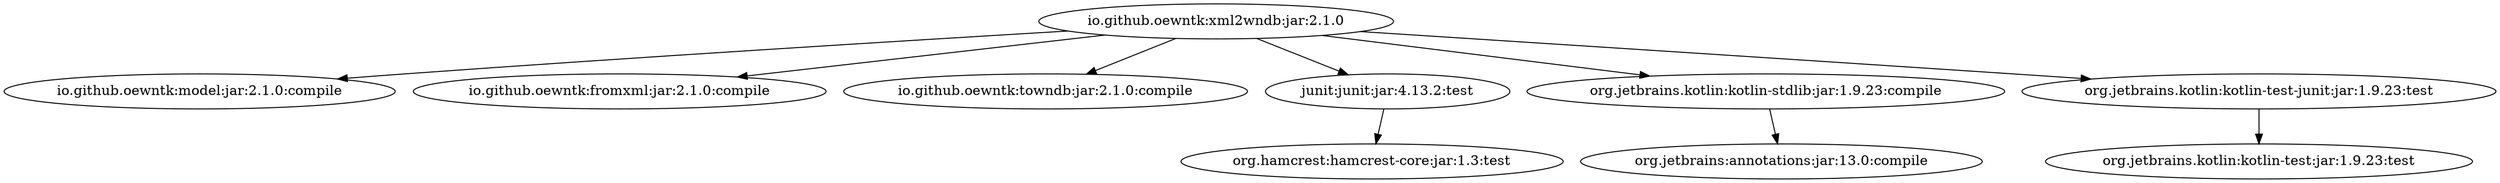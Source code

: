 digraph "io.github.oewntk:xml2wndb:jar:2.1.0" { 
	"io.github.oewntk:xml2wndb:jar:2.1.0" -> "io.github.oewntk:model:jar:2.1.0:compile" ; 
	"io.github.oewntk:xml2wndb:jar:2.1.0" -> "io.github.oewntk:fromxml:jar:2.1.0:compile" ; 
	"io.github.oewntk:xml2wndb:jar:2.1.0" -> "io.github.oewntk:towndb:jar:2.1.0:compile" ; 
	"io.github.oewntk:xml2wndb:jar:2.1.0" -> "junit:junit:jar:4.13.2:test" ; 
	"io.github.oewntk:xml2wndb:jar:2.1.0" -> "org.jetbrains.kotlin:kotlin-stdlib:jar:1.9.23:compile" ; 
	"io.github.oewntk:xml2wndb:jar:2.1.0" -> "org.jetbrains.kotlin:kotlin-test-junit:jar:1.9.23:test" ; 
	"junit:junit:jar:4.13.2:test" -> "org.hamcrest:hamcrest-core:jar:1.3:test" ; 
	"org.jetbrains.kotlin:kotlin-stdlib:jar:1.9.23:compile" -> "org.jetbrains:annotations:jar:13.0:compile" ; 
	"org.jetbrains.kotlin:kotlin-test-junit:jar:1.9.23:test" -> "org.jetbrains.kotlin:kotlin-test:jar:1.9.23:test" ; 
 } 